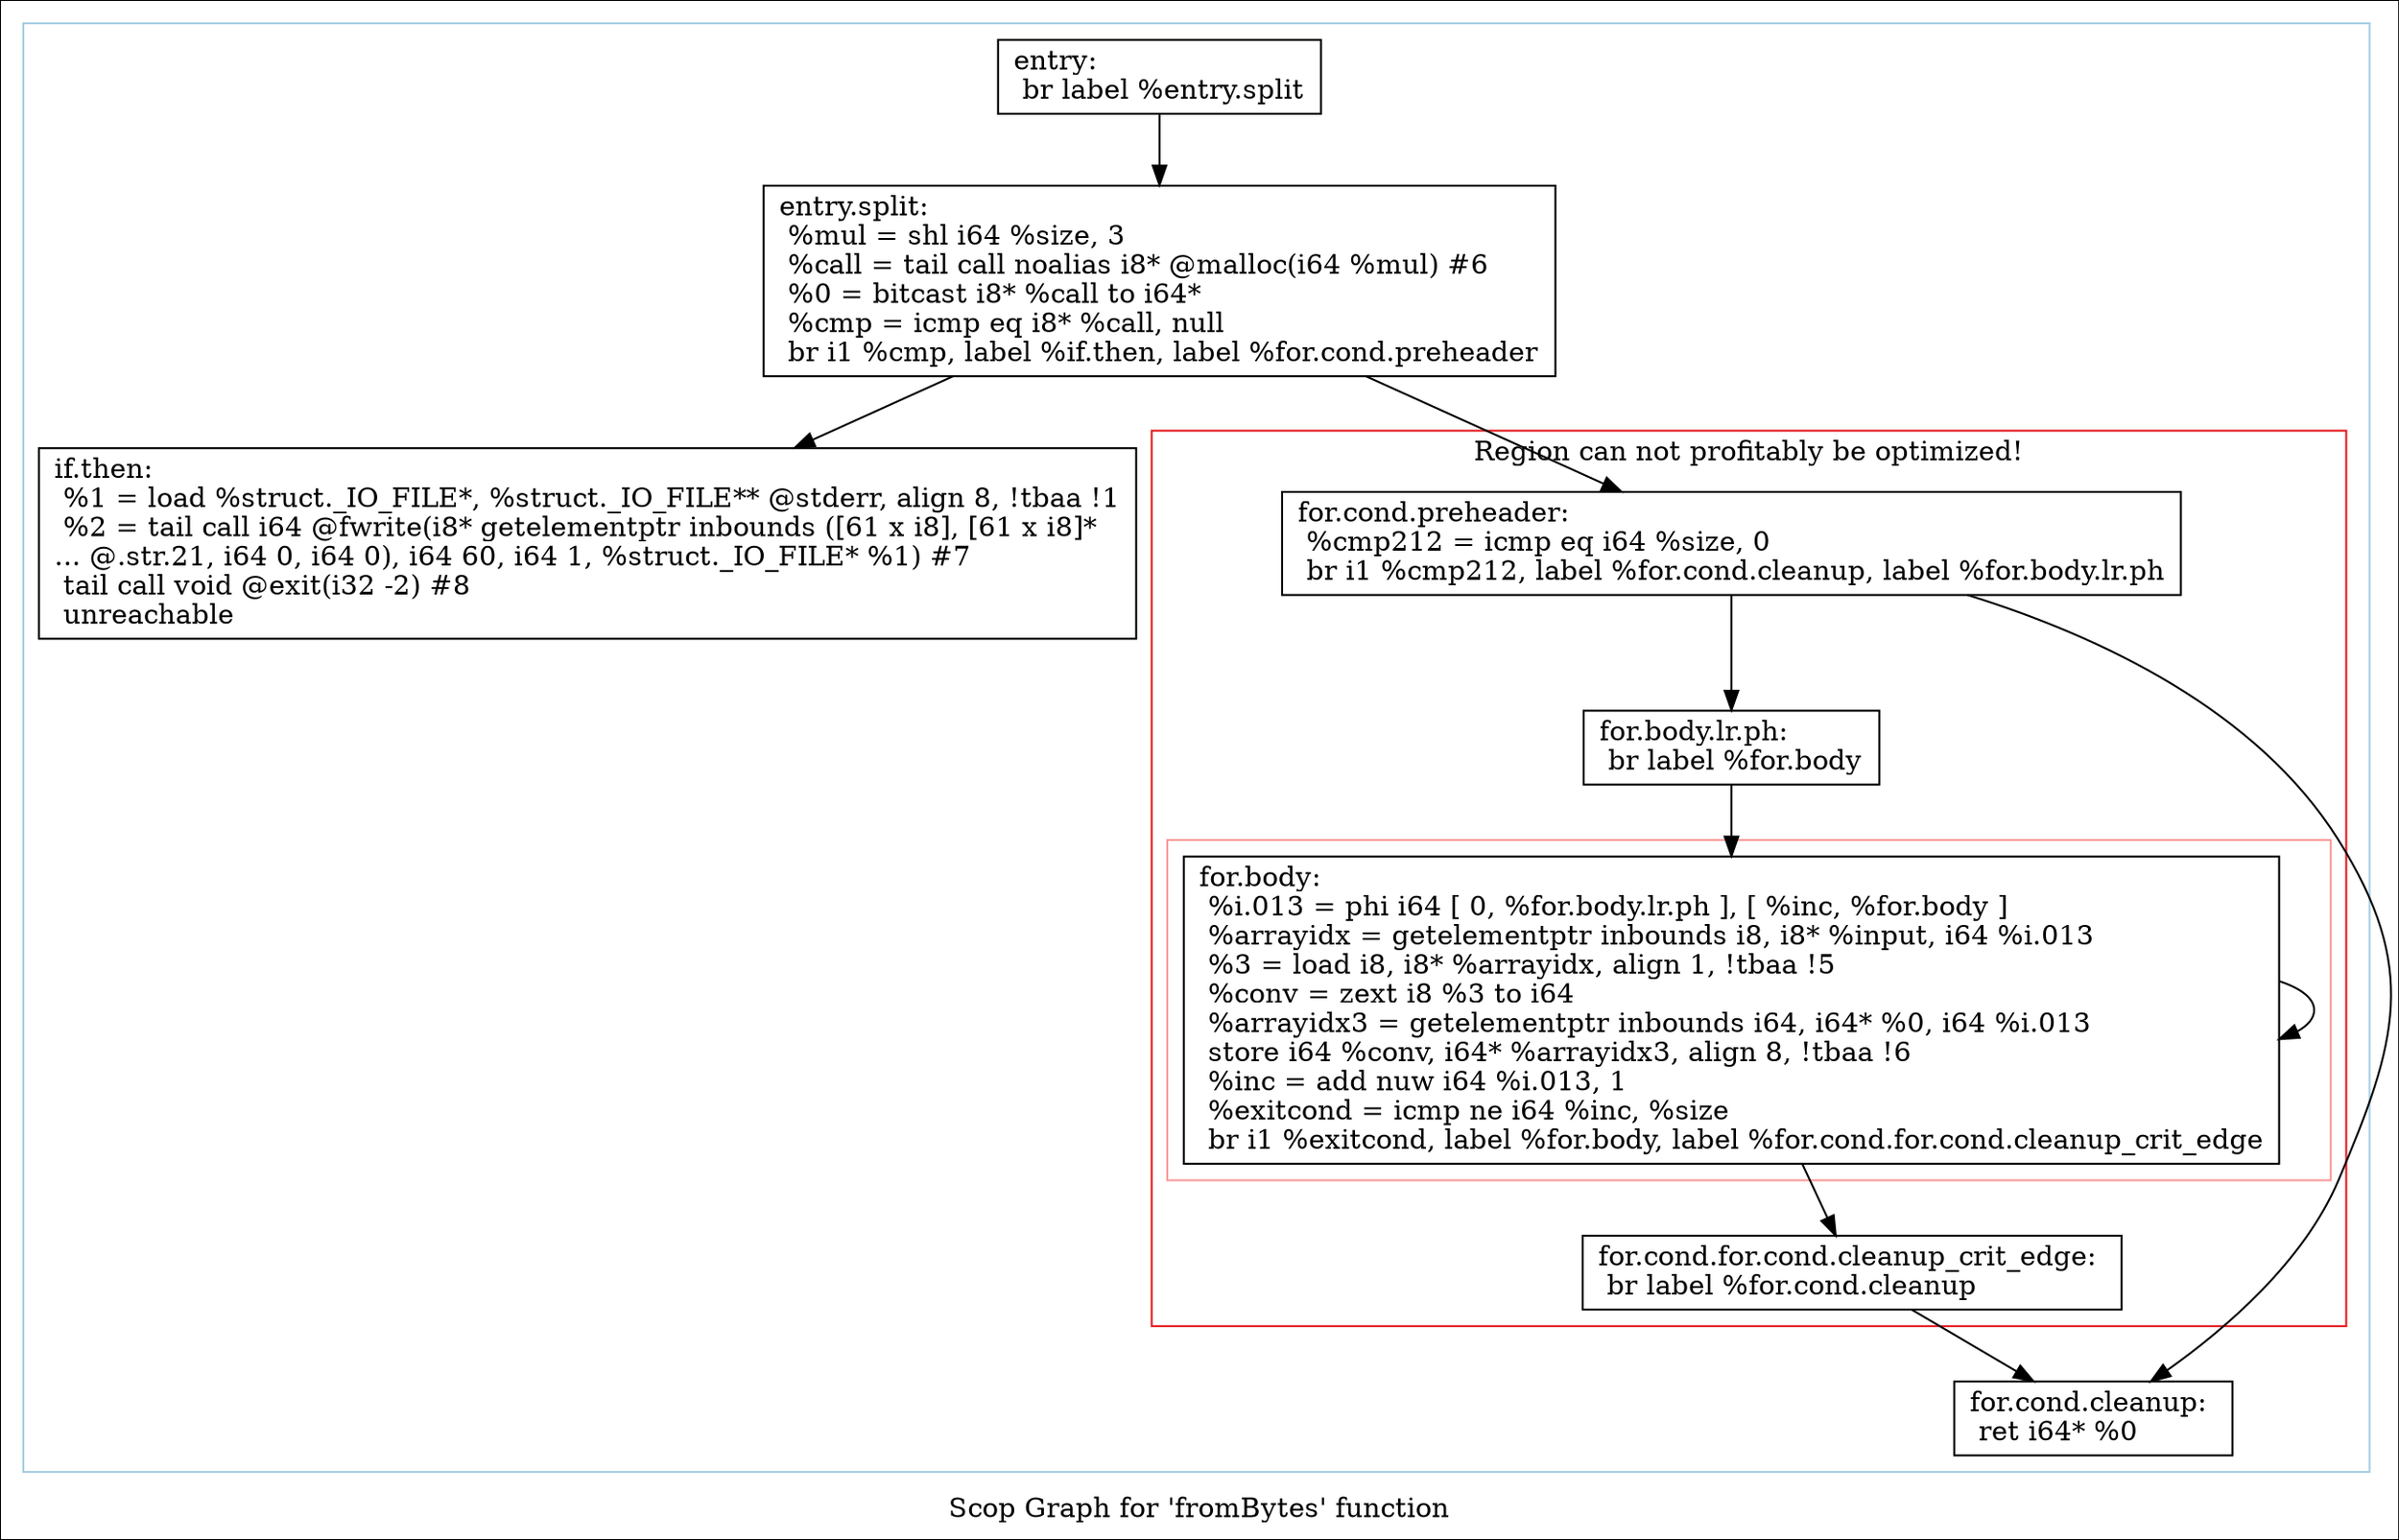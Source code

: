 digraph "Scop Graph for 'fromBytes' function" {
	label="Scop Graph for 'fromBytes' function";

	Node0xc02e800 [shape=record,label="{entry:\l  br label %entry.split\l}"];
	Node0xc02e800 -> Node0xbffa970;
	Node0xbffa970 [shape=record,label="{entry.split:                                      \l  %mul = shl i64 %size, 3\l  %call = tail call noalias i8* @malloc(i64 %mul) #6\l  %0 = bitcast i8* %call to i64*\l  %cmp = icmp eq i8* %call, null\l  br i1 %cmp, label %if.then, label %for.cond.preheader\l}"];
	Node0xbffa970 -> Node0xbfc3250;
	Node0xbffa970 -> Node0xbfd2230;
	Node0xbfc3250 [shape=record,label="{if.then:                                          \l  %1 = load %struct._IO_FILE*, %struct._IO_FILE** @stderr, align 8, !tbaa !1\l  %2 = tail call i64 @fwrite(i8* getelementptr inbounds ([61 x i8], [61 x i8]*\l... @.str.21, i64 0, i64 0), i64 60, i64 1, %struct._IO_FILE* %1) #7\l  tail call void @exit(i32 -2) #8\l  unreachable\l}"];
	Node0xbfd2230 [shape=record,label="{for.cond.preheader:                               \l  %cmp212 = icmp eq i64 %size, 0\l  br i1 %cmp212, label %for.cond.cleanup, label %for.body.lr.ph\l}"];
	Node0xbfd2230 -> Node0xc021420;
	Node0xbfd2230 -> Node0xbfbbcd0;
	Node0xc021420 [shape=record,label="{for.cond.cleanup:                                 \l  ret i64* %0\l}"];
	Node0xbfbbcd0 [shape=record,label="{for.body.lr.ph:                                   \l  br label %for.body\l}"];
	Node0xbfbbcd0 -> Node0xbfea030;
	Node0xbfea030 [shape=record,label="{for.body:                                         \l  %i.013 = phi i64 [ 0, %for.body.lr.ph ], [ %inc, %for.body ]\l  %arrayidx = getelementptr inbounds i8, i8* %input, i64 %i.013\l  %3 = load i8, i8* %arrayidx, align 1, !tbaa !5\l  %conv = zext i8 %3 to i64\l  %arrayidx3 = getelementptr inbounds i64, i64* %0, i64 %i.013\l  store i64 %conv, i64* %arrayidx3, align 8, !tbaa !6\l  %inc = add nuw i64 %i.013, 1\l  %exitcond = icmp ne i64 %inc, %size\l  br i1 %exitcond, label %for.body, label %for.cond.for.cond.cleanup_crit_edge\l}"];
	Node0xbfea030 -> Node0xbfea030[constraint=false];
	Node0xbfea030 -> Node0xc01db90;
	Node0xc01db90 [shape=record,label="{for.cond.for.cond.cleanup_crit_edge:              \l  br label %for.cond.cleanup\l}"];
	Node0xc01db90 -> Node0xc021420;
	colorscheme = "paired12"
        subgraph cluster_0xc012b40 {
          label = "";
          style = solid;
          color = 1
          subgraph cluster_0xbfe9fb0 {
            label = "Region can not profitably be optimized!";
            style = solid;
            color = 6
            subgraph cluster_0xbfe9f30 {
              label = "";
              style = solid;
              color = 5
              Node0xbfea030;
            }
            Node0xbfd2230;
            Node0xbfbbcd0;
            Node0xc01db90;
          }
          Node0xc02e800;
          Node0xbffa970;
          Node0xbfc3250;
          Node0xc021420;
        }
}
